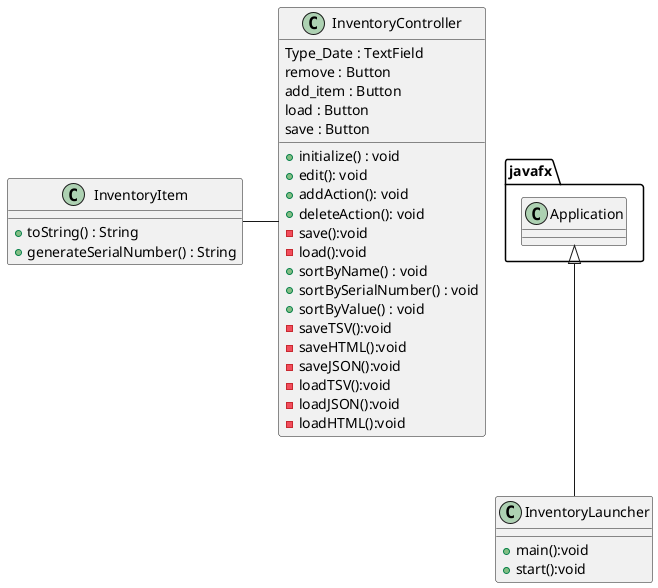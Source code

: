 @startuml
'https://plantuml.com/class-diagram

class InventoryItem {
+ toString() : String
+ generateSerialNumber() : String
}
class InventoryController {
Type_Date : TextField
remove : Button
add_item : Button
load : Button
save : Button
+ initialize() : void
+ edit(): void
+ addAction(): void
+ deleteAction(): void
- save():void
- load():void
+ sortByName() : void
+ sortBySerialNumber() : void
+ sortByValue() : void
- saveTSV():void
- saveHTML():void
- saveJSON():void
- loadTSV():void
- loadJSON():void
- loadHTML():void

}
class InventoryLauncher {
+ main():void
+ start():void
}
javafx.Application <|-- InventoryLauncher
InventoryItem - InventoryController

@enduml